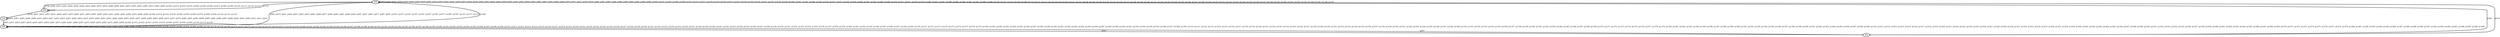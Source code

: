 digraph G {
        node [style=rounded, penwidth=3, fontsize=20, shape=oval];
        "000" -> "208" [label="@798, @806, @814, @822, @830, @838, @846, @854, @862, @870, @878, @886, @894, @902, @910, @943, @953, @963, @973, @983, @993, @1003, @1013, @1023, @1033, @1043, @1053, @1063, @1073, @1083, @1093, @1103, @1113, @1123, @1131", color=black,arrowsize=1,style=bold,penwidth=3,fontsize=20];
"208" -> "a0b" [label="@799, @807, @815, @823, @831, @839, @847, @855, @863, @871, @879, @887, @895, @903, @911, @944, @954, @964, @974, @984, @994, @1004, @1014, @1024, @1034, @1044, @1054, @1064, @1074, @1084, @1094, @1104, @1114, @1124", color=black,arrowsize=1,style=bold,penwidth=3,fontsize=20];
"a0b" -> "a0b" [label="@800, @801, @802, @808, @809, @810, @816, @817, @818, @824, @825, @826, @832, @833, @834, @840, @841, @842, @848, @849, @850, @856, @857, @858, @864, @865, @866, @872, @873, @874, @880, @881, @882, @888, @889, @890, @896, @897, @898, @904, @905, @906, @912, @913, @914", color=black,arrowsize=1,style=bold,penwidth=3,fontsize=20];
"a0b" -> "008" [label="@803, @811, @819, @827, @835, @843, @851, @859, @867, @875, @883, @891, @899, @907, @915, @945, @955, @965, @975, @985, @995, @1005, @1015, @1025, @1035, @1045, @1055, @1065, @1075, @1085, @1095, @1105, @1115, @1125", color=black,arrowsize=1,style=bold,penwidth=3,fontsize=20];
"008" -> "008" [label="@804, @812, @820, @828, @836, @844, @852, @860, @868, @876, @884, @892, @900, @908, @916, @928, @946, @956, @966, @976, @986, @996, @1006, @1016, @1026, @1036, @1046, @1056, @1066, @1076, @1086, @1096, @1106, @1116, @1126, @1169, @1170, @1171, @1172, @1173, @1174, @1175, @1176, @1177, @1178, @1179, @1180, @1181, @1182, @1183, @1184, @1185, @1186, @1187, @1188, @1189, @1190, @1191, @1192, @1193, @1194, @1195, @1196, @1197, @1198, @1199, @1200, @1201, @1202, @1203, @1204, @1205, @1206, @1207, @1208, @1209, @1210, @1211, @1212, @1213, @1214, @1215, @1216, @1217, @1218, @1219, @1220, @1221, @1222, @1223, @1224, @1225, @1226, @1227, @1228, @1229, @1230, @1231, @1232, @1233, @1234, @1235, @1236, @1237, @1238, @1239, @1240, @1241, @1242, @1243, @1244, @1245, @1246, @1247, @1248, @1249, @1250, @1251, @1252, @1253, @1254, @1255, @1256, @1257, @1258, @1259, @1260, @1261, @1262, @1263, @1264, @1265, @1266, @1267, @1268, @1269, @1270, @1271, @1272, @1273, @1274, @1275, @1276, @1277, @1278, @1279, @1280, @1281, @1282, @1283, @1284, @1285, @1286, @1287, @1288, @1289, @1290, @1291, @1292, @1293, @1294, @1295, @1296, @1297, @1298, @1299, @1300, @1301, @1302, @1303, @1304, @1305, @1306, @1307, @1308, @1309, @1310, @1311, @1312, @1313, @1314, @1315, @1316, @1317, @1318, @1319, @1320, @1321, @1322, @1323, @1324, @1325, @1326, @1327, @1328, @1329, @1330, @1331, @1332, @1333, @1334, @1335, @1336, @1337, @1338, @1339, @1340, @1341, @1342, @1343, @1344, @1345, @1346, @1347, @1348, @1349, @1350, @1351, @1352, @1353, @1354, @1355, @1356, @1357, @1358, @1359, @1360, @1361, @1362, @1363, @1364, @1365, @1366, @1367, @1368, @1369, @1370, @1371, @1372, @1373, @1374, @1375, @1376, @1377, @1378, @1379, @1380, @1381, @1382, @1383, @1384, @1385, @1386, @1387, @1388, @1389, @1390, @1391, @1392, @1393, @1394, @1395, @1396, @1397, @1398, @1399, @1400, @1401, @1402, @1403, @1404, @1405, @1406, @1407, @1408, @1409, @1410, @1411, @1412, @1413, @1414, @1415, @1416, @1417, @1418, @1419, @1420, @1421, @1422, @1423, @1424, @1425, @1426, @1427, @1428, @1429, @1430, @1431, @1432, @1433, @1434, @1435, @1436, @1437, @1438, @1439, @1440, @1441, @1442, @1443, @1444, @1445, @1446, @1447, @1448, @1449, @1450, @1451, @1452, @1453, @1454, @1455, @1456, @1457, @1458, @1459, @1460, @1461, @1462, @1463, @1464, @1465, @1466, @1467, @1468, @1469, @1470, @1471, @1472, @1473, @1474, @1475, @1476, @1477, @1478, @1479, @1480, @1481, @1482, @1483, @1484, @1485, @1486, @1487, @1488, @1489, @1490, @1491, @1492, @1493, @1494, @1495, @1496, @1497, @1498, @1499", color=black,arrowsize=1,style=bold,penwidth=3,fontsize=20];
"008" -> "000" [label="@805, @813, @821, @829, @837, @845, @853, @861, @869, @877, @885, @893, @901, @909, @929, @947, @957, @967, @977, @987, @997, @1007, @1017, @1027, @1037, @1047, @1057, @1067, @1077, @1087, @1097, @1107, @1117, @1127", color=black,arrowsize=1,style=bold,penwidth=3,fontsize=20];
"008" -> "20b" [label="@917", color=black,arrowsize=1,style=bold,penwidth=3,fontsize=20];
"20b" -> "000" [label="@918", color=black,arrowsize=1,style=bold,penwidth=3,fontsize=20];
"000" -> "000" [label="@919, @920, @921, @922, @923, @924, @925, @930, @931, @932, @933, @934, @935, @936, @937, @938, @939, @940, @941, @942, @948, @949, @950, @951, @952, @958, @959, @960, @961, @962, @968, @969, @970, @971, @972, @978, @979, @980, @981, @982, @988, @989, @990, @991, @992, @998, @999, @1000, @1001, @1002, @1008, @1009, @1010, @1011, @1012, @1018, @1019, @1020, @1021, @1022, @1028, @1029, @1030, @1031, @1032, @1038, @1039, @1040, @1041, @1042, @1048, @1049, @1050, @1051, @1052, @1058, @1059, @1060, @1061, @1062, @1068, @1069, @1070, @1071, @1072, @1078, @1079, @1080, @1081, @1082, @1088, @1089, @1090, @1091, @1092, @1098, @1099, @1100, @1101, @1102, @1108, @1109, @1110, @1111, @1112, @1118, @1119, @1120, @1121, @1122, @1128, @1129, @1130, @1134, @1135, @1136, @1137, @1138, @1139, @1140, @1141, @1142, @1143, @1144, @1145, @1146, @1147, @1148, @1149, @1150, @1151, @1152, @1153, @1154, @1155, @1156, @1157, @1158, @1159, @1160, @1161, @1162, @1163, @1164, @1165, @1166, @1167", color=black,arrowsize=1,style=bold,penwidth=3,fontsize=20];
"000" -> "20b" [label="@926", color=black,arrowsize=1,style=bold,penwidth=3,fontsize=20];
"20b" -> "008" [label="@927", color=black,arrowsize=1,style=bold,penwidth=3,fontsize=20];
"208" -> "208" [label="@1132", color=black,arrowsize=1,style=bold,penwidth=3,fontsize=20];
"208" -> "000" [label="@1133", color=black,arrowsize=1,style=bold,penwidth=3,fontsize=20];
"000" -> "008" [label="@1168", color=black,arrowsize=1,style=bold,penwidth=3,fontsize=20];
}
